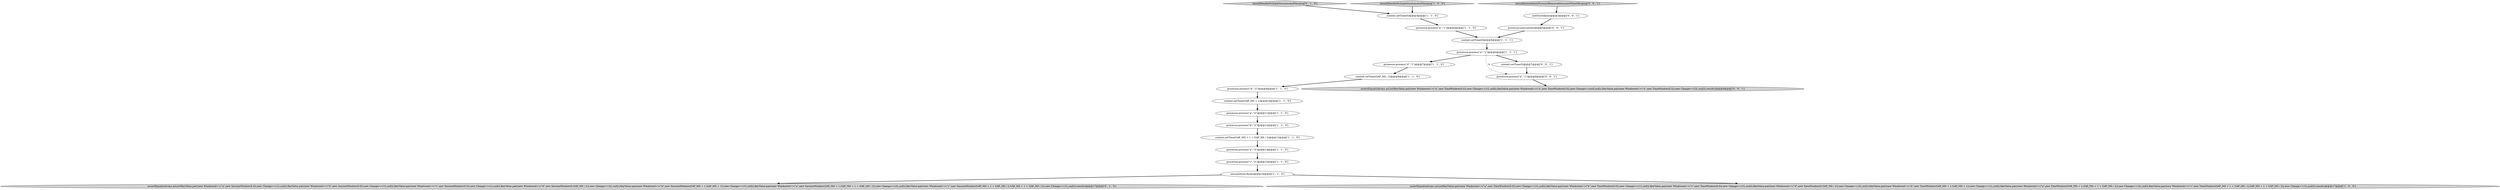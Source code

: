digraph {
11 [style = filled, label = "processor.process(\"d\",\"2\")@@@9@@@['1', '1', '0']", fillcolor = white, shape = ellipse image = "AAA0AAABBB1BBB"];
9 [style = filled, label = "processor.process(\"a\",\"1\")@@@6@@@['1', '1', '1']", fillcolor = white, shape = ellipse image = "AAA0AAABBB1BBB"];
21 [style = filled, label = "shouldImmediatelyForwardRemovedSessionsWhenMerging['0', '0', '1']", fillcolor = lightgray, shape = diamond image = "AAA0AAABBB3BBB"];
2 [style = filled, label = "sessionStore.flush()@@@16@@@['1', '1', '0']", fillcolor = white, shape = ellipse image = "AAA0AAABBB1BBB"];
16 [style = filled, label = "assertEquals(Arrays.asList(KeyValue.pair(new Windowed<>(\"a\",new SessionWindow(0,0)),new Change<>(1L,null)),KeyValue.pair(new Windowed<>(\"b\",new SessionWindow(0,0)),new Change<>(1L,null)),KeyValue.pair(new Windowed<>(\"c\",new SessionWindow(0,0)),new Change<>(1L,null)),KeyValue.pair(new Windowed<>(\"d\",new SessionWindow(0,GAP_MS / 2)),new Change<>(2L,null)),KeyValue.pair(new Windowed<>(\"b\",new SessionWindow(GAP_MS + 1,GAP_MS + 1)),new Change<>(1L,null)),KeyValue.pair(new Windowed<>(\"a\",new SessionWindow(GAP_MS + 1,GAP_MS + 1 + GAP_MS / 2)),new Change<>(2L,null)),KeyValue.pair(new Windowed<>(\"c\",new SessionWindow(GAP_MS + 1 + GAP_MS / 2,GAP_MS + 1 + GAP_MS / 2)),new Change<>(1L,null))),results)@@@17@@@['0', '1', '0']", fillcolor = lightgray, shape = ellipse image = "AAA0AAABBB2BBB"];
7 [style = filled, label = "processor.process(\"d\",\"1\")@@@7@@@['1', '1', '0']", fillcolor = white, shape = ellipse image = "AAA0AAABBB1BBB"];
0 [style = filled, label = "context.setTime(GAP_MS + 1)@@@10@@@['1', '1', '0']", fillcolor = white, shape = ellipse image = "AAA0AAABBB1BBB"];
15 [style = filled, label = "context.setTime(0)@@@5@@@['1', '1', '1']", fillcolor = white, shape = ellipse image = "AAA0AAABBB1BBB"];
8 [style = filled, label = "processor.process(\"a\",\"1\")@@@4@@@['1', '1', '0']", fillcolor = white, shape = ellipse image = "AAA0AAABBB1BBB"];
1 [style = filled, label = "context.setTime(GAP_MS / 2)@@@8@@@['1', '1', '0']", fillcolor = white, shape = ellipse image = "AAA0AAABBB1BBB"];
18 [style = filled, label = "processor.init(context)@@@4@@@['0', '0', '1']", fillcolor = white, shape = ellipse image = "AAA0AAABBB3BBB"];
12 [style = filled, label = "context.setTime(GAP_MS + 1 + GAP_MS / 2)@@@13@@@['1', '1', '0']", fillcolor = white, shape = ellipse image = "AAA0AAABBB1BBB"];
17 [style = filled, label = "shouldHandleMultipleSessionsAndMerging['0', '1', '0']", fillcolor = lightgray, shape = diamond image = "AAA0AAABBB2BBB"];
20 [style = filled, label = "processor.process(\"a\",\"1\")@@@8@@@['0', '0', '1']", fillcolor = white, shape = ellipse image = "AAA0AAABBB3BBB"];
3 [style = filled, label = "processor.process(\"a\",\"2\")@@@11@@@['1', '1', '0']", fillcolor = white, shape = ellipse image = "AAA0AAABBB1BBB"];
13 [style = filled, label = "shouldHandleMultipleSessionsAndMerging['1', '0', '0']", fillcolor = lightgray, shape = diamond image = "AAA0AAABBB1BBB"];
5 [style = filled, label = "context.setTime(0)@@@3@@@['1', '1', '0']", fillcolor = white, shape = ellipse image = "AAA0AAABBB1BBB"];
22 [style = filled, label = "initStore(false)@@@3@@@['0', '0', '1']", fillcolor = white, shape = ellipse image = "AAA0AAABBB3BBB"];
6 [style = filled, label = "processor.process(\"a\",\"3\")@@@14@@@['1', '1', '0']", fillcolor = white, shape = ellipse image = "AAA0AAABBB1BBB"];
10 [style = filled, label = "assertEquals(Arrays.asList(KeyValue.pair(new Windowed<>(\"a\",new TimeWindow(0,0)),new Change<>(1L,null)),KeyValue.pair(new Windowed<>(\"b\",new TimeWindow(0,0)),new Change<>(1L,null)),KeyValue.pair(new Windowed<>(\"c\",new TimeWindow(0,0)),new Change<>(1L,null)),KeyValue.pair(new Windowed<>(\"d\",new TimeWindow(0,GAP_MS / 2)),new Change<>(2L,null)),KeyValue.pair(new Windowed<>(\"b\",new TimeWindow(GAP_MS + 1,GAP_MS + 1)),new Change<>(1L,null)),KeyValue.pair(new Windowed<>(\"a\",new TimeWindow(GAP_MS + 1,GAP_MS + 1 + GAP_MS / 2)),new Change<>(2L,null)),KeyValue.pair(new Windowed<>(\"c\",new TimeWindow(GAP_MS + 1 + GAP_MS / 2,GAP_MS + 1 + GAP_MS / 2)),new Change<>(1L,null))),results)@@@17@@@['1', '0', '0']", fillcolor = lightgray, shape = ellipse image = "AAA0AAABBB1BBB"];
23 [style = filled, label = "context.setTime(5)@@@7@@@['0', '0', '1']", fillcolor = white, shape = ellipse image = "AAA0AAABBB3BBB"];
14 [style = filled, label = "processor.process(\"c\",\"3\")@@@15@@@['1', '1', '0']", fillcolor = white, shape = ellipse image = "AAA0AAABBB1BBB"];
19 [style = filled, label = "assertEquals(Arrays.asList(KeyValue.pair(new Windowed<>(\"a\",new TimeWindow(0,0)),new Change<>(1L,null)),KeyValue.pair(new Windowed<>(\"a\",new TimeWindow(0,0)),new Change<>(null,null)),KeyValue.pair(new Windowed<>(\"a\",new TimeWindow(0,5)),new Change<>(2L,null))),results)@@@9@@@['0', '0', '1']", fillcolor = lightgray, shape = ellipse image = "AAA0AAABBB3BBB"];
4 [style = filled, label = "processor.process(\"b\",\"2\")@@@12@@@['1', '1', '0']", fillcolor = white, shape = ellipse image = "AAA0AAABBB1BBB"];
5->8 [style = bold, label=""];
15->9 [style = bold, label=""];
21->22 [style = bold, label=""];
11->0 [style = bold, label=""];
2->10 [style = bold, label=""];
0->3 [style = bold, label=""];
9->7 [style = bold, label=""];
1->11 [style = bold, label=""];
20->19 [style = bold, label=""];
6->14 [style = bold, label=""];
23->20 [style = bold, label=""];
22->18 [style = bold, label=""];
4->12 [style = bold, label=""];
9->20 [style = dashed, label="0"];
14->2 [style = bold, label=""];
2->16 [style = bold, label=""];
9->23 [style = bold, label=""];
7->1 [style = bold, label=""];
3->4 [style = bold, label=""];
13->5 [style = bold, label=""];
8->15 [style = bold, label=""];
17->5 [style = bold, label=""];
12->6 [style = bold, label=""];
18->15 [style = bold, label=""];
}
